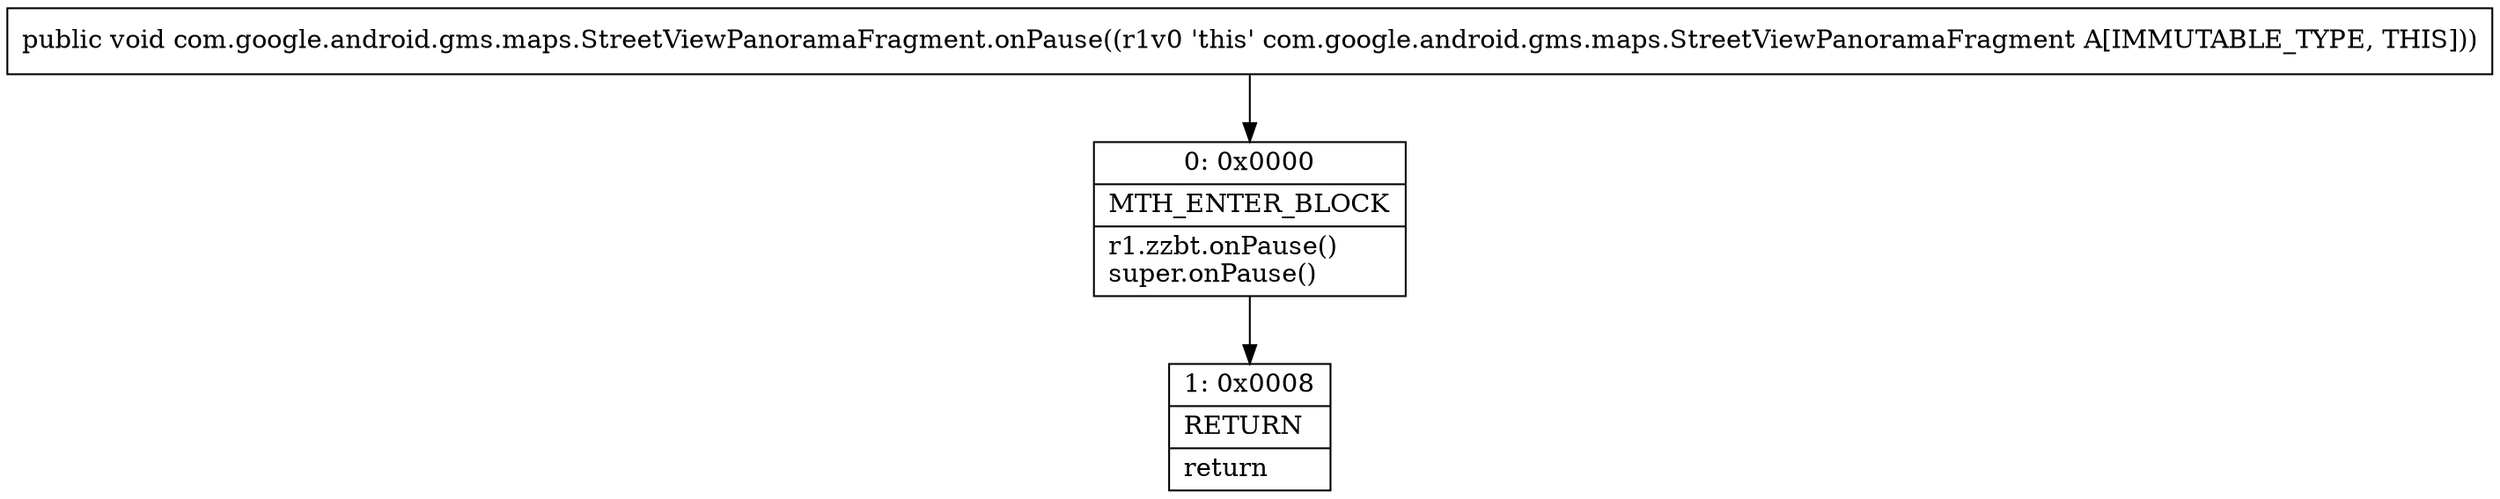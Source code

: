 digraph "CFG forcom.google.android.gms.maps.StreetViewPanoramaFragment.onPause()V" {
Node_0 [shape=record,label="{0\:\ 0x0000|MTH_ENTER_BLOCK\l|r1.zzbt.onPause()\lsuper.onPause()\l}"];
Node_1 [shape=record,label="{1\:\ 0x0008|RETURN\l|return\l}"];
MethodNode[shape=record,label="{public void com.google.android.gms.maps.StreetViewPanoramaFragment.onPause((r1v0 'this' com.google.android.gms.maps.StreetViewPanoramaFragment A[IMMUTABLE_TYPE, THIS])) }"];
MethodNode -> Node_0;
Node_0 -> Node_1;
}

